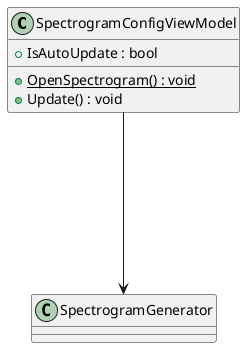 @startuml
class SpectrogramConfigViewModel {
    + {static} OpenSpectrogram() : void
    + IsAutoUpdate : bool
    + Update() : void
}
SpectrogramConfigViewModel ----> SpectrogramGenerator
@enduml
